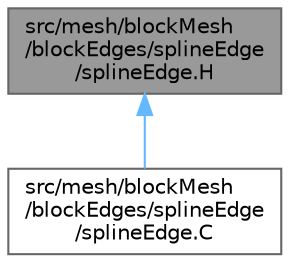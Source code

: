 digraph "src/mesh/blockMesh/blockEdges/splineEdge/splineEdge.H"
{
 // LATEX_PDF_SIZE
  bgcolor="transparent";
  edge [fontname=Helvetica,fontsize=10,labelfontname=Helvetica,labelfontsize=10];
  node [fontname=Helvetica,fontsize=10,shape=box,height=0.2,width=0.4];
  Node1 [id="Node000001",label="src/mesh/blockMesh\l/blockEdges/splineEdge\l/splineEdge.H",height=0.2,width=0.4,color="gray40", fillcolor="grey60", style="filled", fontcolor="black",tooltip=" "];
  Node1 -> Node2 [id="edge1_Node000001_Node000002",dir="back",color="steelblue1",style="solid",tooltip=" "];
  Node2 [id="Node000002",label="src/mesh/blockMesh\l/blockEdges/splineEdge\l/splineEdge.C",height=0.2,width=0.4,color="grey40", fillcolor="white", style="filled",URL="$splineEdge_8C.html",tooltip=" "];
}
